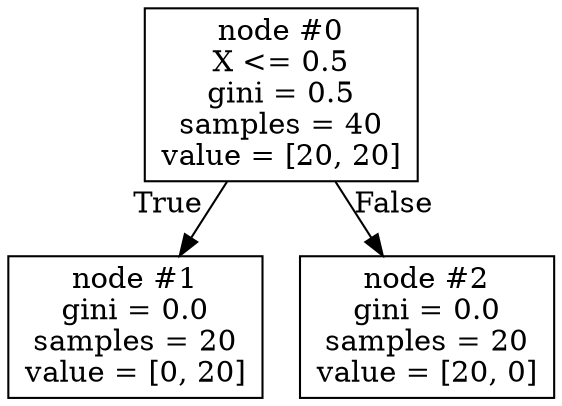 digraph Tree {
node [shape=box] ;
0 [label="node #0\nX <= 0.5\ngini = 0.5\nsamples = 40\nvalue = [20, 20]"] ;
1 [label="node #1\ngini = 0.0\nsamples = 20\nvalue = [0, 20]"] ;
0 -> 1 [labeldistance=2.5, labelangle=45, headlabel="True"] ;
2 [label="node #2\ngini = 0.0\nsamples = 20\nvalue = [20, 0]"] ;
0 -> 2 [labeldistance=2.5, labelangle=-45, headlabel="False"] ;
}